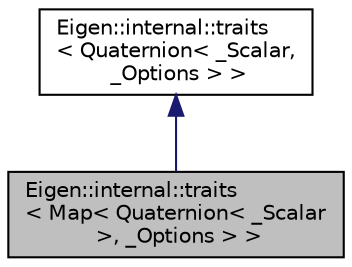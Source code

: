digraph "Eigen::internal::traits&lt; Map&lt; Quaternion&lt; _Scalar &gt;, _Options &gt; &gt;"
{
  edge [fontname="Helvetica",fontsize="10",labelfontname="Helvetica",labelfontsize="10"];
  node [fontname="Helvetica",fontsize="10",shape=record];
  Node1 [label="Eigen::internal::traits\l\< Map\< Quaternion\< _Scalar\l \>, _Options \> \>",height=0.2,width=0.4,color="black", fillcolor="grey75", style="filled" fontcolor="black"];
  Node2 -> Node1 [dir="back",color="midnightblue",fontsize="10",style="solid",fontname="Helvetica"];
  Node2 [label="Eigen::internal::traits\l\< Quaternion\< _Scalar,\l _Options \> \>",height=0.2,width=0.4,color="black", fillcolor="white", style="filled",URL="$structEigen_1_1internal_1_1traits_3_01Quaternion_3_01__Scalar_00_01__Options_01_4_01_4.html"];
}

